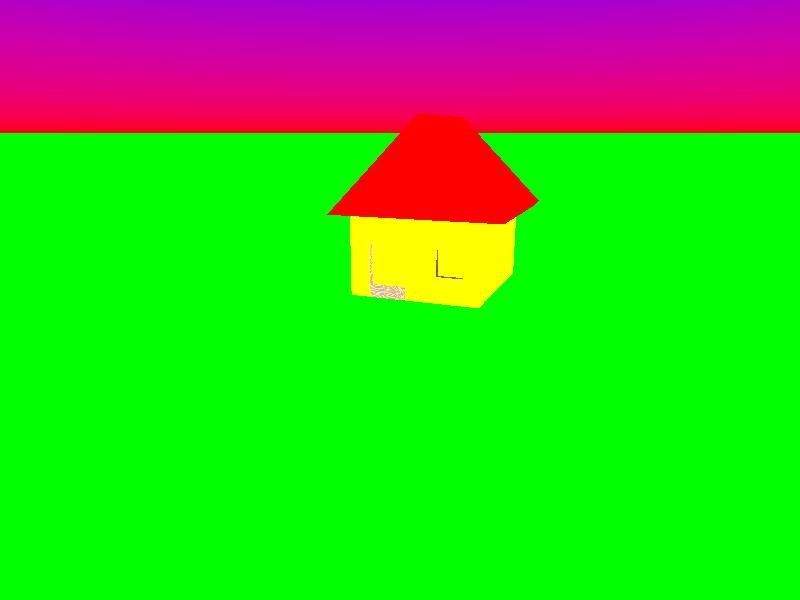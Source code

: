 #include "colors.inc"  
#include "textures.inc"

camera{
    location <40,30,-100>
    look_at <0,0,0>
}

light_source{
    <0, 100, -100>
    color White
}   

sky_sphere{
    pigment {
        gradient y
            color_map {
                [0 color Red]
                [0.3 color Blue]
            }
    }   
}      

plane {
    <0, 1, 0>, 0
    pigment {
        color Green
    }
} 
 

  
 
  
difference{


difference {
    box { 
        <-10, 0, 0>, 
        <15, 15, 30> 
        pigment{ 
            color Yellow 
        } 
    }   
          
          
    box { 
        <-9, 2, 1>, 
        <14, 16, 29> 
       pigment {
            color Yellow
       }
 
    }
    
     box {
        <-6, 0.01, -1>,
        <1, 10, 2>  
                 texture{ // ----------------------------------------   
            pigment{ wood turbulence 0.02 octaves 4 lambda 3
                     scale 0.175  rotate <2, 3, 0> 
                     color_map {
                        [0.0 color rgb <1.00, 0.88, 0.54>]
                        [0.1 color rgb <1.00, 0.80, 0.54>]
                        [0.5 color rgb <0.70, 0.42, 0.23>]
                        [0.7 color rgb <0.70, 0.42, 0.23>]
                        [1.0 color rgb <1.00, 0.88, 0.54>]
                     }// end of color_map
                   } // end of pigment
            // normal { agate 0.5 scale 0.25} 
            finish { phong 1 } 
            rotate <0,0, 0>  scale 1  translate <0,0,0>
        } // end of texture ---------------------------------
    }
    
    box {
        <7, 5, -1>,
        <12, 10, 2>  
               texture{ DMFWood3    
                normal { wood 0.5 scale 0.05 rotate<0,0,0> }
                finish { phong 1 } 
                rotate<0,0,0> scale 1  translate<0,0,0>
              } // end of texture 

    }
  }  
    
           
} 
   
   
   difference {
box {            
        <-12, 13, 1>
        <17, 37, 29>
        pigment {
            color Red
        } 
        rotate <0, 0, 45>   
        translate <17, -5, 0>
    } 
      
      
      box { 
        <-19, 0, 0>, 
        <19, 15, 30> 
        pigment{ 
            color Yellow 
        } 
    }  
    }

       
   
    
   
    
